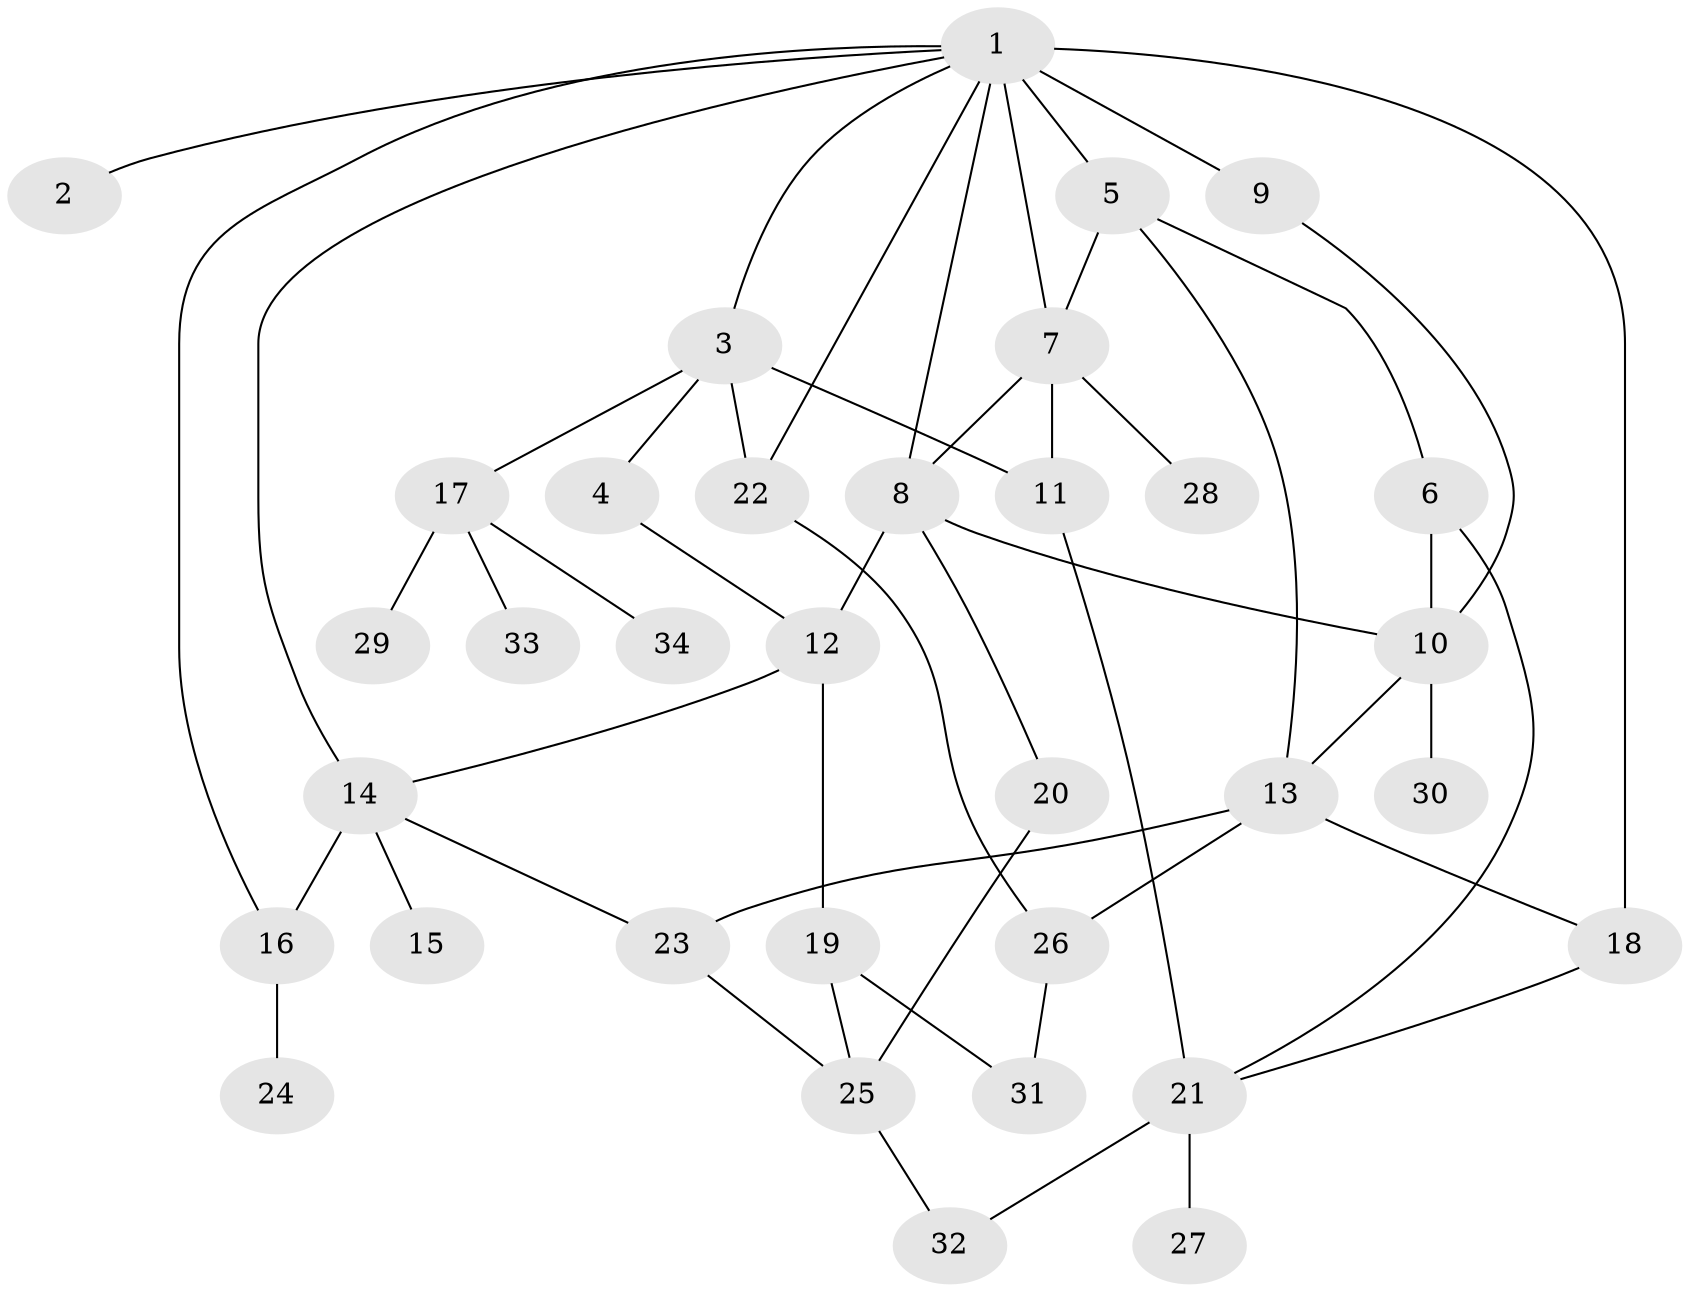 // original degree distribution, {6: 0.07352941176470588, 2: 0.2647058823529412, 3: 0.23529411764705882, 5: 0.058823529411764705, 4: 0.07352941176470588, 7: 0.014705882352941176, 1: 0.27941176470588236}
// Generated by graph-tools (version 1.1) at 2025/48/03/04/25 22:48:53]
// undirected, 34 vertices, 52 edges
graph export_dot {
  node [color=gray90,style=filled];
  1;
  2;
  3;
  4;
  5;
  6;
  7;
  8;
  9;
  10;
  11;
  12;
  13;
  14;
  15;
  16;
  17;
  18;
  19;
  20;
  21;
  22;
  23;
  24;
  25;
  26;
  27;
  28;
  29;
  30;
  31;
  32;
  33;
  34;
  1 -- 2 [weight=1.0];
  1 -- 3 [weight=1.0];
  1 -- 5 [weight=1.0];
  1 -- 7 [weight=1.0];
  1 -- 8 [weight=1.0];
  1 -- 9 [weight=4.0];
  1 -- 14 [weight=1.0];
  1 -- 16 [weight=1.0];
  1 -- 18 [weight=1.0];
  1 -- 22 [weight=1.0];
  3 -- 4 [weight=1.0];
  3 -- 11 [weight=1.0];
  3 -- 17 [weight=1.0];
  3 -- 22 [weight=1.0];
  4 -- 12 [weight=1.0];
  5 -- 6 [weight=1.0];
  5 -- 7 [weight=1.0];
  5 -- 13 [weight=2.0];
  6 -- 10 [weight=1.0];
  6 -- 21 [weight=1.0];
  7 -- 8 [weight=1.0];
  7 -- 11 [weight=1.0];
  7 -- 28 [weight=1.0];
  8 -- 10 [weight=1.0];
  8 -- 12 [weight=1.0];
  8 -- 20 [weight=1.0];
  9 -- 10 [weight=1.0];
  10 -- 13 [weight=1.0];
  10 -- 30 [weight=1.0];
  11 -- 21 [weight=1.0];
  12 -- 14 [weight=1.0];
  12 -- 19 [weight=1.0];
  13 -- 18 [weight=2.0];
  13 -- 23 [weight=1.0];
  13 -- 26 [weight=1.0];
  14 -- 15 [weight=1.0];
  14 -- 16 [weight=2.0];
  14 -- 23 [weight=1.0];
  16 -- 24 [weight=1.0];
  17 -- 29 [weight=1.0];
  17 -- 33 [weight=1.0];
  17 -- 34 [weight=1.0];
  18 -- 21 [weight=1.0];
  19 -- 25 [weight=1.0];
  19 -- 31 [weight=1.0];
  20 -- 25 [weight=1.0];
  21 -- 27 [weight=1.0];
  21 -- 32 [weight=1.0];
  22 -- 26 [weight=1.0];
  23 -- 25 [weight=1.0];
  25 -- 32 [weight=1.0];
  26 -- 31 [weight=1.0];
}
